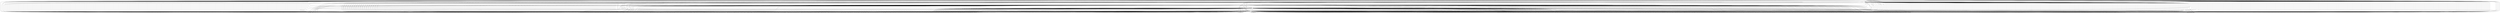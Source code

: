 graph sample {
1 -- 2;
2 -- 1;
1 -- 3;
3 -- 1;
1 -- 4;
4 -- 1;
1 -- 5;
5 -- 1;
2 -- 3;
3 -- 2;
2 -- 4;
4 -- 2;
2 -- 5;
5 -- 2;
3 -- 4;
4 -- 3;
3 -- 5;
5 -- 3;
4 -- 5;
5 -- 4;
2 -- 6;
6 -- 2;
5 -- 6;
6 -- 5;
3 -- 6;
6 -- 3;
1 -- 6;
6 -- 1;
4 -- 6;
6 -- 4;
5 -- 7;
7 -- 5;
1 -- 7;
7 -- 1;
3 -- 7;
7 -- 3;
4 -- 7;
7 -- 4;
2 -- 7;
7 -- 2;
3 -- 8;
8 -- 3;
2 -- 8;
8 -- 2;
1 -- 8;
8 -- 1;
5 -- 8;
8 -- 5;
4 -- 8;
8 -- 4;
2 -- 9;
9 -- 2;
3 -- 9;
9 -- 3;
5 -- 9;
9 -- 5;
4 -- 9;
9 -- 4;
1 -- 9;
9 -- 1;
3 -- 10;
10 -- 3;
5 -- 10;
10 -- 5;
2 -- 10;
10 -- 2;
4 -- 10;
10 -- 4;
1 -- 10;
10 -- 1;
4 -- 11;
11 -- 4;
5 -- 11;
11 -- 5;
3 -- 11;
11 -- 3;
1 -- 11;
11 -- 1;
2 -- 11;
11 -- 2;
3 -- 12;
12 -- 3;
4 -- 12;
12 -- 4;
1 -- 12;
12 -- 1;
5 -- 12;
12 -- 5;
2 -- 12;
12 -- 2;
4 -- 13;
13 -- 4;
3 -- 13;
13 -- 3;
2 -- 13;
13 -- 2;
5 -- 13;
13 -- 5;
1 -- 13;
13 -- 1;
3 -- 14;
14 -- 3;
1 -- 14;
14 -- 1;
4 -- 14;
14 -- 4;
2 -- 14;
14 -- 2;
5 -- 14;
14 -- 5;
5 -- 15;
15 -- 5;
1 -- 15;
15 -- 1;
2 -- 15;
15 -- 2;
3 -- 15;
15 -- 3;
4 -- 15;
15 -- 4;
4 -- 16;
16 -- 4;
2 -- 16;
16 -- 2;
1 -- 16;
16 -- 1;
5 -- 16;
16 -- 5;
3 -- 16;
16 -- 3;
4 -- 17;
17 -- 4;
3 -- 17;
17 -- 3;
1 -- 17;
17 -- 1;
5 -- 17;
17 -- 5;
2 -- 17;
17 -- 2;
3 -- 18;
18 -- 3;
2 -- 18;
18 -- 2;
1 -- 18;
18 -- 1;
4 -- 18;
18 -- 4;
5 -- 18;
18 -- 5;
3 -- 19;
19 -- 3;
1 -- 19;
19 -- 1;
4 -- 19;
19 -- 4;
2 -- 19;
19 -- 2;
5 -- 19;
19 -- 5;
1 -- 20;
20 -- 1;
3 -- 20;
20 -- 3;
4 -- 20;
20 -- 4;
5 -- 20;
20 -- 5;
2 -- 20;
20 -- 2;
3 -- 21;
21 -- 3;
5 -- 21;
21 -- 5;
2 -- 21;
21 -- 2;
4 -- 21;
21 -- 4;
1 -- 21;
21 -- 1;
1 -- 22;
22 -- 1;
2 -- 22;
22 -- 2;
5 -- 22;
22 -- 5;
3 -- 22;
22 -- 3;
4 -- 22;
22 -- 4;
2 -- 23;
23 -- 2;
1 -- 23;
23 -- 1;
4 -- 23;
23 -- 4;
3 -- 23;
23 -- 3;
5 -- 23;
23 -- 5;
1 -- 24;
24 -- 1;
4 -- 24;
24 -- 4;
5 -- 24;
24 -- 5;
2 -- 24;
24 -- 2;
3 -- 24;
24 -- 3;
3 -- 25;
25 -- 3;
4 -- 25;
25 -- 4;
2 -- 25;
25 -- 2;
5 -- 25;
25 -- 5;
1 -- 25;
25 -- 1;
4 -- 26;
26 -- 4;
1 -- 26;
26 -- 1;
3 -- 26;
26 -- 3;
2 -- 26;
26 -- 2;
5 -- 26;
26 -- 5;
3 -- 27;
27 -- 3;
1 -- 27;
27 -- 1;
4 -- 27;
27 -- 4;
5 -- 27;
27 -- 5;
2 -- 27;
27 -- 2;
2 -- 28;
28 -- 2;
1 -- 28;
28 -- 1;
3 -- 28;
28 -- 3;
4 -- 28;
28 -- 4;
5 -- 28;
28 -- 5;
3 -- 29;
29 -- 3;
4 -- 29;
29 -- 4;
1 -- 29;
29 -- 1;
5 -- 29;
29 -- 5;
2 -- 29;
29 -- 2;
1 -- 30;
30 -- 1;
5 -- 30;
30 -- 5;
2 -- 30;
30 -- 2;
4 -- 30;
30 -- 4;
3 -- 30;
30 -- 3;
2 -- 31;
31 -- 2;
5 -- 31;
31 -- 5;
3 -- 31;
31 -- 3;
1 -- 31;
31 -- 1;
4 -- 31;
31 -- 4;
4 -- 32;
32 -- 4;
1 -- 32;
32 -- 1;
5 -- 32;
32 -- 5;
3 -- 32;
32 -- 3;
2 -- 32;
32 -- 2;
4 -- 33;
33 -- 4;
5 -- 33;
33 -- 5;
2 -- 33;
33 -- 2;
3 -- 33;
33 -- 3;
1 -- 33;
33 -- 1;
5 -- 34;
34 -- 5;
2 -- 34;
34 -- 2;
4 -- 34;
34 -- 4;
1 -- 34;
34 -- 1;
3 -- 34;
34 -- 3;
2 -- 35;
35 -- 2;
1 -- 35;
35 -- 1;
5 -- 35;
35 -- 5;
3 -- 35;
35 -- 3;
4 -- 35;
35 -- 4;
2 -- 36;
36 -- 2;
3 -- 36;
36 -- 3;
1 -- 36;
36 -- 1;
4 -- 36;
36 -- 4;
5 -- 36;
36 -- 5;
1 -- 37;
37 -- 1;
4 -- 37;
37 -- 4;
5 -- 37;
37 -- 5;
2 -- 37;
37 -- 2;
3 -- 37;
37 -- 3;
4 -- 38;
38 -- 4;
5 -- 38;
38 -- 5;
3 -- 38;
38 -- 3;
2 -- 38;
38 -- 2;
1 -- 38;
38 -- 1;
4 -- 39;
39 -- 4;
3 -- 39;
39 -- 3;
2 -- 39;
39 -- 2;
1 -- 39;
39 -- 1;
5 -- 39;
39 -- 5;
2 -- 40;
40 -- 2;
1 -- 40;
40 -- 1;
4 -- 40;
40 -- 4;
5 -- 40;
40 -- 5;
3 -- 40;
40 -- 3;
2 -- 41;
41 -- 2;
3 -- 41;
41 -- 3;
4 -- 41;
41 -- 4;
1 -- 41;
41 -- 1;
5 -- 41;
41 -- 5;
2 -- 42;
42 -- 2;
1 -- 42;
42 -- 1;
3 -- 42;
42 -- 3;
5 -- 42;
42 -- 5;
4 -- 42;
42 -- 4;
4 -- 43;
43 -- 4;
3 -- 43;
43 -- 3;
1 -- 43;
43 -- 1;
5 -- 43;
43 -- 5;
2 -- 43;
43 -- 2;
1 -- 44;
44 -- 1;
3 -- 44;
44 -- 3;
2 -- 44;
44 -- 2;
5 -- 44;
44 -- 5;
4 -- 44;
44 -- 4;
3 -- 45;
45 -- 3;
2 -- 45;
45 -- 2;
4 -- 45;
45 -- 4;
5 -- 45;
45 -- 5;
1 -- 45;
45 -- 1;
5 -- 46;
46 -- 5;
2 -- 46;
46 -- 2;
4 -- 46;
46 -- 4;
1 -- 46;
46 -- 1;
3 -- 46;
46 -- 3;
5 -- 47;
47 -- 5;
4 -- 47;
47 -- 4;
3 -- 47;
47 -- 3;
2 -- 47;
47 -- 2;
1 -- 47;
47 -- 1;
3 -- 48;
48 -- 3;
5 -- 48;
48 -- 5;
2 -- 48;
48 -- 2;
4 -- 48;
48 -- 4;
1 -- 48;
48 -- 1;
2 -- 49;
49 -- 2;
5 -- 49;
49 -- 5;
3 -- 49;
49 -- 3;
4 -- 49;
49 -- 4;
1 -- 49;
49 -- 1;
4 -- 50;
50 -- 4;
2 -- 50;
50 -- 2;
5 -- 50;
50 -- 5;
3 -- 50;
50 -- 3;
1 -- 50;
50 -- 1;
2 -- 51;
51 -- 2;
3 -- 51;
51 -- 3;
1 -- 51;
51 -- 1;
4 -- 51;
51 -- 4;
5 -- 51;
51 -- 5;
2 -- 52;
52 -- 2;
1 -- 52;
52 -- 1;
5 -- 52;
52 -- 5;
3 -- 52;
52 -- 3;
4 -- 52;
52 -- 4;
4 -- 53;
53 -- 4;
1 -- 53;
53 -- 1;
2 -- 53;
53 -- 2;
3 -- 53;
53 -- 3;
5 -- 53;
53 -- 5;
5 -- 54;
54 -- 5;
4 -- 54;
54 -- 4;
3 -- 54;
54 -- 3;
1 -- 54;
54 -- 1;
2 -- 54;
54 -- 2;
2 -- 55;
55 -- 2;
5 -- 55;
55 -- 5;
4 -- 55;
55 -- 4;
1 -- 55;
55 -- 1;
3 -- 55;
55 -- 3;
4 -- 56;
56 -- 4;
2 -- 56;
56 -- 2;
1 -- 56;
56 -- 1;
5 -- 56;
56 -- 5;
3 -- 56;
56 -- 3;
3 -- 57;
57 -- 3;
2 -- 57;
57 -- 2;
1 -- 57;
57 -- 1;
5 -- 57;
57 -- 5;
4 -- 57;
57 -- 4;
4 -- 58;
58 -- 4;
1 -- 58;
58 -- 1;
3 -- 58;
58 -- 3;
2 -- 58;
58 -- 2;
5 -- 58;
58 -- 5;
1 -- 59;
59 -- 1;
2 -- 59;
59 -- 2;
3 -- 59;
59 -- 3;
5 -- 59;
59 -- 5;
4 -- 59;
59 -- 4;
5 -- 60;
60 -- 5;
3 -- 60;
60 -- 3;
4 -- 60;
60 -- 4;
1 -- 60;
60 -- 1;
2 -- 60;
60 -- 2;
2 -- 61;
61 -- 2;
5 -- 61;
61 -- 5;
3 -- 61;
61 -- 3;
1 -- 61;
61 -- 1;
4 -- 61;
61 -- 4;
5 -- 62;
62 -- 5;
3 -- 62;
62 -- 3;
4 -- 62;
62 -- 4;
2 -- 62;
62 -- 2;
1 -- 62;
62 -- 1;
4 -- 63;
63 -- 4;
2 -- 63;
63 -- 2;
5 -- 63;
63 -- 5;
3 -- 63;
63 -- 3;
1 -- 63;
63 -- 1;
3 -- 64;
64 -- 3;
5 -- 64;
64 -- 5;
4 -- 64;
64 -- 4;
2 -- 64;
64 -- 2;
1 -- 64;
64 -- 1;
5 -- 65;
65 -- 5;
1 -- 65;
65 -- 1;
2 -- 65;
65 -- 2;
4 -- 65;
65 -- 4;
3 -- 65;
65 -- 3;
3 -- 66;
66 -- 3;
2 -- 66;
66 -- 2;
1 -- 66;
66 -- 1;
4 -- 66;
66 -- 4;
5 -- 66;
66 -- 5;
5 -- 67;
67 -- 5;
2 -- 67;
67 -- 2;
3 -- 67;
67 -- 3;
4 -- 67;
67 -- 4;
1 -- 67;
67 -- 1;
2 -- 68;
68 -- 2;
1 -- 68;
68 -- 1;
5 -- 68;
68 -- 5;
4 -- 68;
68 -- 4;
3 -- 68;
68 -- 3;
4 -- 69;
69 -- 4;
5 -- 69;
69 -- 5;
3 -- 69;
69 -- 3;
2 -- 69;
69 -- 2;
1 -- 69;
69 -- 1;
4 -- 70;
70 -- 4;
3 -- 70;
70 -- 3;
1 -- 70;
70 -- 1;
5 -- 70;
70 -- 5;
2 -- 70;
70 -- 2;
5 -- 71;
71 -- 5;
2 -- 71;
71 -- 2;
3 -- 71;
71 -- 3;
1 -- 71;
71 -- 1;
4 -- 71;
71 -- 4;
2 -- 72;
72 -- 2;
3 -- 72;
72 -- 3;
1 -- 72;
72 -- 1;
4 -- 72;
72 -- 4;
5 -- 72;
72 -- 5;
5 -- 73;
73 -- 5;
2 -- 73;
73 -- 2;
1 -- 73;
73 -- 1;
4 -- 73;
73 -- 4;
3 -- 73;
73 -- 3;
3 -- 74;
74 -- 3;
4 -- 74;
74 -- 4;
2 -- 74;
74 -- 2;
5 -- 74;
74 -- 5;
1 -- 74;
74 -- 1;
5 -- 75;
75 -- 5;
2 -- 75;
75 -- 2;
3 -- 75;
75 -- 3;
1 -- 75;
75 -- 1;
4 -- 75;
75 -- 4;
1 -- 76;
76 -- 1;
5 -- 76;
76 -- 5;
2 -- 76;
76 -- 2;
3 -- 76;
76 -- 3;
4 -- 76;
76 -- 4;
5 -- 77;
77 -- 5;
4 -- 77;
77 -- 4;
2 -- 77;
77 -- 2;
3 -- 77;
77 -- 3;
1 -- 77;
77 -- 1;
4 -- 78;
78 -- 4;
1 -- 78;
78 -- 1;
5 -- 78;
78 -- 5;
2 -- 78;
78 -- 2;
3 -- 78;
78 -- 3;
5 -- 79;
79 -- 5;
3 -- 79;
79 -- 3;
4 -- 79;
79 -- 4;
2 -- 79;
79 -- 2;
1 -- 79;
79 -- 1;
4 -- 80;
80 -- 4;
2 -- 80;
80 -- 2;
1 -- 80;
80 -- 1;
5 -- 80;
80 -- 5;
3 -- 80;
80 -- 3;
3 -- 81;
81 -- 3;
1 -- 81;
81 -- 1;
2 -- 81;
81 -- 2;
5 -- 81;
81 -- 5;
4 -- 81;
81 -- 4;
3 -- 82;
82 -- 3;
4 -- 82;
82 -- 4;
2 -- 82;
82 -- 2;
5 -- 82;
82 -- 5;
1 -- 82;
82 -- 1;
2 -- 83;
83 -- 2;
5 -- 83;
83 -- 5;
3 -- 83;
83 -- 3;
1 -- 83;
83 -- 1;
4 -- 83;
83 -- 4;
2 -- 84;
84 -- 2;
5 -- 84;
84 -- 5;
3 -- 84;
84 -- 3;
4 -- 84;
84 -- 4;
1 -- 84;
84 -- 1;
1 -- 85;
85 -- 1;
3 -- 85;
85 -- 3;
2 -- 85;
85 -- 2;
4 -- 85;
85 -- 4;
5 -- 85;
85 -- 5;
2 -- 86;
86 -- 2;
1 -- 86;
86 -- 1;
4 -- 86;
86 -- 4;
3 -- 86;
86 -- 3;
5 -- 86;
86 -- 5;
4 -- 87;
87 -- 4;
5 -- 87;
87 -- 5;
3 -- 87;
87 -- 3;
1 -- 87;
87 -- 1;
2 -- 87;
87 -- 2;
5 -- 88;
88 -- 5;
4 -- 88;
88 -- 4;
3 -- 88;
88 -- 3;
2 -- 88;
88 -- 2;
1 -- 88;
88 -- 1;
1 -- 89;
89 -- 1;
4 -- 89;
89 -- 4;
3 -- 89;
89 -- 3;
5 -- 89;
89 -- 5;
2 -- 89;
89 -- 2;
2 -- 90;
90 -- 2;
3 -- 90;
90 -- 3;
4 -- 90;
90 -- 4;
5 -- 90;
90 -- 5;
1 -- 90;
90 -- 1;
1 -- 91;
91 -- 1;
2 -- 91;
91 -- 2;
3 -- 91;
91 -- 3;
4 -- 91;
91 -- 4;
5 -- 91;
91 -- 5;
3 -- 92;
92 -- 3;
1 -- 92;
92 -- 1;
2 -- 92;
92 -- 2;
5 -- 92;
92 -- 5;
4 -- 92;
92 -- 4;
3 -- 93;
93 -- 3;
5 -- 93;
93 -- 5;
4 -- 93;
93 -- 4;
2 -- 93;
93 -- 2;
1 -- 93;
93 -- 1;
3 -- 94;
94 -- 3;
2 -- 94;
94 -- 2;
1 -- 94;
94 -- 1;
5 -- 94;
94 -- 5;
4 -- 94;
94 -- 4;
2 -- 95;
95 -- 2;
3 -- 95;
95 -- 3;
1 -- 95;
95 -- 1;
4 -- 95;
95 -- 4;
5 -- 95;
95 -- 5;
1 -- 96;
96 -- 1;
3 -- 96;
96 -- 3;
5 -- 96;
96 -- 5;
2 -- 96;
96 -- 2;
4 -- 96;
96 -- 4;
5 -- 97;
97 -- 5;
3 -- 97;
97 -- 3;
4 -- 97;
97 -- 4;
1 -- 97;
97 -- 1;
2 -- 97;
97 -- 2;
2 -- 98;
98 -- 2;
1 -- 98;
98 -- 1;
4 -- 98;
98 -- 4;
5 -- 98;
98 -- 5;
3 -- 98;
98 -- 3;
1 -- 99;
99 -- 1;
2 -- 99;
99 -- 2;
5 -- 99;
99 -- 5;
3 -- 99;
99 -- 3;
4 -- 99;
99 -- 4;
5 -- 100;
100 -- 5;
1 -- 100;
100 -- 1;
3 -- 100;
100 -- 3;
2 -- 100;
100 -- 2;
4 -- 100;
100 -- 4;
3 -- 101;
101 -- 3;
4 -- 101;
101 -- 4;
5 -- 101;
101 -- 5;
1 -- 101;
101 -- 1;
2 -- 101;
101 -- 2;
2 -- 102;
102 -- 2;
4 -- 102;
102 -- 4;
5 -- 102;
102 -- 5;
3 -- 102;
102 -- 3;
1 -- 102;
102 -- 1;
4 -- 103;
103 -- 4;
1 -- 103;
103 -- 1;
3 -- 103;
103 -- 3;
2 -- 103;
103 -- 2;
5 -- 103;
103 -- 5;
1 -- 104;
104 -- 1;
4 -- 104;
104 -- 4;
5 -- 104;
104 -- 5;
2 -- 104;
104 -- 2;
3 -- 104;
104 -- 3;
2 -- 105;
105 -- 2;
5 -- 105;
105 -- 5;
3 -- 105;
105 -- 3;
1 -- 105;
105 -- 1;
4 -- 105;
105 -- 4;
5 -- 106;
106 -- 5;
2 -- 106;
106 -- 2;
4 -- 106;
106 -- 4;
3 -- 106;
106 -- 3;
1 -- 106;
106 -- 1;
3 -- 107;
107 -- 3;
5 -- 107;
107 -- 5;
2 -- 107;
107 -- 2;
4 -- 107;
107 -- 4;
1 -- 107;
107 -- 1;
5 -- 108;
108 -- 5;
2 -- 108;
108 -- 2;
3 -- 108;
108 -- 3;
4 -- 108;
108 -- 4;
1 -- 108;
108 -- 1;
4 -- 109;
109 -- 4;
1 -- 109;
109 -- 1;
5 -- 109;
109 -- 5;
2 -- 109;
109 -- 2;
3 -- 109;
109 -- 3;
5 -- 110;
110 -- 5;
4 -- 110;
110 -- 4;
3 -- 110;
110 -- 3;
1 -- 110;
110 -- 1;
2 -- 110;
110 -- 2;
4 -- 111;
111 -- 4;
5 -- 111;
111 -- 5;
1 -- 111;
111 -- 1;
2 -- 111;
111 -- 2;
3 -- 111;
111 -- 3;
3 -- 112;
112 -- 3;
5 -- 112;
112 -- 5;
1 -- 112;
112 -- 1;
4 -- 112;
112 -- 4;
2 -- 112;
112 -- 2;
5 -- 113;
113 -- 5;
3 -- 113;
113 -- 3;
4 -- 113;
113 -- 4;
1 -- 113;
113 -- 1;
2 -- 113;
113 -- 2;
2 -- 114;
114 -- 2;
4 -- 114;
114 -- 4;
3 -- 114;
114 -- 3;
5 -- 114;
114 -- 5;
1 -- 114;
114 -- 1;
3 -- 115;
115 -- 3;
5 -- 115;
115 -- 5;
1 -- 115;
115 -- 1;
4 -- 115;
115 -- 4;
2 -- 115;
115 -- 2;
3 -- 116;
116 -- 3;
2 -- 116;
116 -- 2;
1 -- 116;
116 -- 1;
4 -- 116;
116 -- 4;
5 -- 116;
116 -- 5;
2 -- 117;
117 -- 2;
3 -- 117;
117 -- 3;
4 -- 117;
117 -- 4;
1 -- 117;
117 -- 1;
5 -- 117;
117 -- 5;
1 -- 118;
118 -- 1;
4 -- 118;
118 -- 4;
5 -- 118;
118 -- 5;
2 -- 118;
118 -- 2;
3 -- 118;
118 -- 3;
2 -- 119;
119 -- 2;
3 -- 119;
119 -- 3;
5 -- 119;
119 -- 5;
1 -- 119;
119 -- 1;
4 -- 119;
119 -- 4;
5 -- 120;
120 -- 5;
4 -- 120;
120 -- 4;
1 -- 120;
120 -- 1;
2 -- 120;
120 -- 2;
3 -- 120;
120 -- 3;
3 -- 121;
121 -- 3;
2 -- 121;
121 -- 2;
5 -- 121;
121 -- 5;
4 -- 121;
121 -- 4;
1 -- 121;
121 -- 1;
3 -- 122;
122 -- 3;
4 -- 122;
122 -- 4;
5 -- 122;
122 -- 5;
1 -- 122;
122 -- 1;
2 -- 122;
122 -- 2;
5 -- 123;
123 -- 5;
3 -- 123;
123 -- 3;
2 -- 123;
123 -- 2;
1 -- 123;
123 -- 1;
4 -- 123;
123 -- 4;
3 -- 124;
124 -- 3;
2 -- 124;
124 -- 2;
5 -- 124;
124 -- 5;
1 -- 124;
124 -- 1;
4 -- 124;
124 -- 4;
4 -- 125;
125 -- 4;
5 -- 125;
125 -- 5;
1 -- 125;
125 -- 1;
2 -- 125;
125 -- 2;
3 -- 125;
125 -- 3;
2 -- 126;
126 -- 2;
4 -- 126;
126 -- 4;
1 -- 126;
126 -- 1;
5 -- 126;
126 -- 5;
3 -- 126;
126 -- 3;
1 -- 127;
127 -- 1;
3 -- 127;
127 -- 3;
5 -- 127;
127 -- 5;
4 -- 127;
127 -- 4;
2 -- 127;
127 -- 2;
1 -- 128;
128 -- 1;
5 -- 128;
128 -- 5;
4 -- 128;
128 -- 4;
3 -- 128;
128 -- 3;
2 -- 128;
128 -- 2;
3 -- 129;
129 -- 3;
2 -- 129;
129 -- 2;
4 -- 129;
129 -- 4;
5 -- 129;
129 -- 5;
1 -- 129;
129 -- 1;
1 -- 130;
130 -- 1;
2 -- 130;
130 -- 2;
4 -- 130;
130 -- 4;
3 -- 130;
130 -- 3;
5 -- 130;
130 -- 5;
1 -- 131;
131 -- 1;
4 -- 131;
131 -- 4;
2 -- 131;
131 -- 2;
5 -- 131;
131 -- 5;
3 -- 131;
131 -- 3;
5 -- 132;
132 -- 5;
4 -- 132;
132 -- 4;
2 -- 132;
132 -- 2;
3 -- 132;
132 -- 3;
1 -- 132;
132 -- 1;
2 -- 133;
133 -- 2;
4 -- 133;
133 -- 4;
5 -- 133;
133 -- 5;
3 -- 133;
133 -- 3;
1 -- 133;
133 -- 1;
1 -- 134;
134 -- 1;
4 -- 134;
134 -- 4;
2 -- 134;
134 -- 2;
3 -- 134;
134 -- 3;
5 -- 134;
134 -- 5;
4 -- 135;
135 -- 4;
5 -- 135;
135 -- 5;
2 -- 135;
135 -- 2;
1 -- 135;
135 -- 1;
3 -- 135;
135 -- 3;
1 -- 136;
136 -- 1;
3 -- 136;
136 -- 3;
5 -- 136;
136 -- 5;
2 -- 136;
136 -- 2;
4 -- 136;
136 -- 4;
4 -- 137;
137 -- 4;
2 -- 137;
137 -- 2;
5 -- 137;
137 -- 5;
3 -- 137;
137 -- 3;
1 -- 137;
137 -- 1;
3 -- 138;
138 -- 3;
4 -- 138;
138 -- 4;
2 -- 138;
138 -- 2;
5 -- 138;
138 -- 5;
1 -- 138;
138 -- 1;
1 -- 139;
139 -- 1;
4 -- 139;
139 -- 4;
3 -- 139;
139 -- 3;
5 -- 139;
139 -- 5;
2 -- 139;
139 -- 2;
5 -- 140;
140 -- 5;
2 -- 140;
140 -- 2;
1 -- 140;
140 -- 1;
3 -- 140;
140 -- 3;
4 -- 140;
140 -- 4;
2 -- 141;
141 -- 2;
3 -- 141;
141 -- 3;
4 -- 141;
141 -- 4;
5 -- 141;
141 -- 5;
1 -- 141;
141 -- 1;
3 -- 142;
142 -- 3;
1 -- 142;
142 -- 1;
2 -- 142;
142 -- 2;
5 -- 142;
142 -- 5;
4 -- 142;
142 -- 4;
4 -- 143;
143 -- 4;
3 -- 143;
143 -- 3;
2 -- 143;
143 -- 2;
1 -- 143;
143 -- 1;
5 -- 143;
143 -- 5;
1 -- 144;
144 -- 1;
3 -- 144;
144 -- 3;
4 -- 144;
144 -- 4;
2 -- 144;
144 -- 2;
5 -- 144;
144 -- 5;
2 -- 145;
145 -- 2;
1 -- 145;
145 -- 1;
3 -- 145;
145 -- 3;
5 -- 145;
145 -- 5;
4 -- 145;
145 -- 4;
2 -- 146;
146 -- 2;
4 -- 146;
146 -- 4;
3 -- 146;
146 -- 3;
5 -- 146;
146 -- 5;
1 -- 146;
146 -- 1;
5 -- 147;
147 -- 5;
2 -- 147;
147 -- 2;
3 -- 147;
147 -- 3;
1 -- 147;
147 -- 1;
4 -- 147;
147 -- 4;
5 -- 148;
148 -- 5;
4 -- 148;
148 -- 4;
3 -- 148;
148 -- 3;
1 -- 148;
148 -- 1;
2 -- 148;
148 -- 2;
3 -- 149;
149 -- 3;
2 -- 149;
149 -- 2;
5 -- 149;
149 -- 5;
1 -- 149;
149 -- 1;
4 -- 149;
149 -- 4;
4 -- 150;
150 -- 4;
3 -- 150;
150 -- 3;
2 -- 150;
150 -- 2;
1 -- 150;
150 -- 1;
5 -- 150;
150 -- 5;
2 -- 151;
151 -- 2;
5 -- 151;
151 -- 5;
1 -- 151;
151 -- 1;
4 -- 151;
151 -- 4;
3 -- 151;
151 -- 3;
4 -- 152;
152 -- 4;
2 -- 152;
152 -- 2;
5 -- 152;
152 -- 5;
3 -- 152;
152 -- 3;
1 -- 152;
152 -- 1;
1 -- 153;
153 -- 1;
5 -- 153;
153 -- 5;
2 -- 153;
153 -- 2;
4 -- 153;
153 -- 4;
3 -- 153;
153 -- 3;
1 -- 154;
154 -- 1;
2 -- 154;
154 -- 2;
5 -- 154;
154 -- 5;
3 -- 154;
154 -- 3;
4 -- 154;
154 -- 4;
1 -- 155;
155 -- 1;
4 -- 155;
155 -- 4;
5 -- 155;
155 -- 5;
3 -- 155;
155 -- 3;
2 -- 155;
155 -- 2;
2 -- 156;
156 -- 2;
3 -- 156;
156 -- 3;
4 -- 156;
156 -- 4;
5 -- 156;
156 -- 5;
1 -- 156;
156 -- 1;
5 -- 157;
157 -- 5;
4 -- 157;
157 -- 4;
1 -- 157;
157 -- 1;
3 -- 157;
157 -- 3;
2 -- 157;
157 -- 2;
5 -- 158;
158 -- 5;
2 -- 158;
158 -- 2;
1 -- 158;
158 -- 1;
4 -- 158;
158 -- 4;
3 -- 158;
158 -- 3;
2 -- 159;
159 -- 2;
3 -- 159;
159 -- 3;
5 -- 159;
159 -- 5;
1 -- 159;
159 -- 1;
4 -- 159;
159 -- 4;
2 -- 160;
160 -- 2;
4 -- 160;
160 -- 4;
3 -- 160;
160 -- 3;
5 -- 160;
160 -- 5;
1 -- 160;
160 -- 1;
4 -- 161;
161 -- 4;
3 -- 161;
161 -- 3;
1 -- 161;
161 -- 1;
2 -- 161;
161 -- 2;
5 -- 161;
161 -- 5;
4 -- 162;
162 -- 4;
3 -- 162;
162 -- 3;
2 -- 162;
162 -- 2;
1 -- 162;
162 -- 1;
5 -- 162;
162 -- 5;
4 -- 163;
163 -- 4;
2 -- 163;
163 -- 2;
3 -- 163;
163 -- 3;
1 -- 163;
163 -- 1;
5 -- 163;
163 -- 5;
5 -- 164;
164 -- 5;
3 -- 164;
164 -- 3;
1 -- 164;
164 -- 1;
2 -- 164;
164 -- 2;
4 -- 164;
164 -- 4;
1 -- 165;
165 -- 1;
4 -- 165;
165 -- 4;
5 -- 165;
165 -- 5;
3 -- 165;
165 -- 3;
2 -- 165;
165 -- 2;
3 -- 166;
166 -- 3;
4 -- 166;
166 -- 4;
5 -- 166;
166 -- 5;
1 -- 166;
166 -- 1;
2 -- 166;
166 -- 2;
2 -- 167;
167 -- 2;
4 -- 167;
167 -- 4;
5 -- 167;
167 -- 5;
1 -- 167;
167 -- 1;
3 -- 167;
167 -- 3;
2 -- 168;
168 -- 2;
4 -- 168;
168 -- 4;
5 -- 168;
168 -- 5;
1 -- 168;
168 -- 1;
3 -- 168;
168 -- 3;
4 -- 169;
169 -- 4;
1 -- 169;
169 -- 1;
3 -- 169;
169 -- 3;
2 -- 169;
169 -- 2;
5 -- 169;
169 -- 5;
1 -- 170;
170 -- 1;
2 -- 170;
170 -- 2;
3 -- 170;
170 -- 3;
4 -- 170;
170 -- 4;
5 -- 170;
170 -- 5;
3 -- 171;
171 -- 3;
5 -- 171;
171 -- 5;
1 -- 171;
171 -- 1;
2 -- 171;
171 -- 2;
4 -- 171;
171 -- 4;
2 -- 172;
172 -- 2;
1 -- 172;
172 -- 1;
3 -- 172;
172 -- 3;
5 -- 172;
172 -- 5;
4 -- 172;
172 -- 4;
3 -- 173;
173 -- 3;
5 -- 173;
173 -- 5;
1 -- 173;
173 -- 1;
2 -- 173;
173 -- 2;
4 -- 173;
173 -- 4;
2 -- 174;
174 -- 2;
4 -- 174;
174 -- 4;
5 -- 174;
174 -- 5;
3 -- 174;
174 -- 3;
1 -- 174;
174 -- 1;
1 -- 175;
175 -- 1;
3 -- 175;
175 -- 3;
4 -- 175;
175 -- 4;
2 -- 175;
175 -- 2;
5 -- 175;
175 -- 5;
3 -- 176;
176 -- 3;
2 -- 176;
176 -- 2;
4 -- 176;
176 -- 4;
5 -- 176;
176 -- 5;
1 -- 176;
176 -- 1;
2 -- 177;
177 -- 2;
3 -- 177;
177 -- 3;
1 -- 177;
177 -- 1;
5 -- 177;
177 -- 5;
4 -- 177;
177 -- 4;
1 -- 178;
178 -- 1;
3 -- 178;
178 -- 3;
4 -- 178;
178 -- 4;
5 -- 178;
178 -- 5;
2 -- 178;
178 -- 2;
1 -- 179;
179 -- 1;
5 -- 179;
179 -- 5;
4 -- 179;
179 -- 4;
3 -- 179;
179 -- 3;
2 -- 179;
179 -- 2;
3 -- 180;
180 -- 3;
2 -- 180;
180 -- 2;
5 -- 180;
180 -- 5;
1 -- 180;
180 -- 1;
4 -- 180;
180 -- 4;
2 -- 181;
181 -- 2;
5 -- 181;
181 -- 5;
1 -- 181;
181 -- 1;
3 -- 181;
181 -- 3;
4 -- 181;
181 -- 4;
5 -- 182;
182 -- 5;
2 -- 182;
182 -- 2;
3 -- 182;
182 -- 3;
4 -- 182;
182 -- 4;
1 -- 182;
182 -- 1;
1 -- 183;
183 -- 1;
4 -- 183;
183 -- 4;
2 -- 183;
183 -- 2;
5 -- 183;
183 -- 5;
3 -- 183;
183 -- 3;
1 -- 184;
184 -- 1;
2 -- 184;
184 -- 2;
3 -- 184;
184 -- 3;
5 -- 184;
184 -- 5;
4 -- 184;
184 -- 4;
2 -- 185;
185 -- 2;
1 -- 185;
185 -- 1;
4 -- 185;
185 -- 4;
5 -- 185;
185 -- 5;
3 -- 185;
185 -- 3;
1 -- 186;
186 -- 1;
3 -- 186;
186 -- 3;
2 -- 186;
186 -- 2;
5 -- 186;
186 -- 5;
4 -- 186;
186 -- 4;
4 -- 187;
187 -- 4;
2 -- 187;
187 -- 2;
1 -- 187;
187 -- 1;
5 -- 187;
187 -- 5;
3 -- 187;
187 -- 3;
4 -- 188;
188 -- 4;
3 -- 188;
188 -- 3;
2 -- 188;
188 -- 2;
5 -- 188;
188 -- 5;
1 -- 188;
188 -- 1;
2 -- 189;
189 -- 2;
3 -- 189;
189 -- 3;
1 -- 189;
189 -- 1;
5 -- 189;
189 -- 5;
4 -- 189;
189 -- 4;
1 -- 190;
190 -- 1;
2 -- 190;
190 -- 2;
4 -- 190;
190 -- 4;
5 -- 190;
190 -- 5;
3 -- 190;
190 -- 3;
1 -- 191;
191 -- 1;
3 -- 191;
191 -- 3;
5 -- 191;
191 -- 5;
4 -- 191;
191 -- 4;
2 -- 191;
191 -- 2;
5 -- 192;
192 -- 5;
1 -- 192;
192 -- 1;
4 -- 192;
192 -- 4;
3 -- 192;
192 -- 3;
2 -- 192;
192 -- 2;
4 -- 193;
193 -- 4;
2 -- 193;
193 -- 2;
5 -- 193;
193 -- 5;
3 -- 193;
193 -- 3;
1 -- 193;
193 -- 1;
4 -- 194;
194 -- 4;
1 -- 194;
194 -- 1;
3 -- 194;
194 -- 3;
2 -- 194;
194 -- 2;
5 -- 194;
194 -- 5;
4 -- 195;
195 -- 4;
5 -- 195;
195 -- 5;
2 -- 195;
195 -- 2;
1 -- 195;
195 -- 1;
3 -- 195;
195 -- 3;
5 -- 196;
196 -- 5;
4 -- 196;
196 -- 4;
2 -- 196;
196 -- 2;
3 -- 196;
196 -- 3;
1 -- 196;
196 -- 1;
5 -- 197;
197 -- 5;
1 -- 197;
197 -- 1;
2 -- 197;
197 -- 2;
4 -- 197;
197 -- 4;
3 -- 197;
197 -- 3;
3 -- 198;
198 -- 3;
5 -- 198;
198 -- 5;
2 -- 198;
198 -- 2;
4 -- 198;
198 -- 4;
1 -- 198;
198 -- 1;
2 -- 199;
199 -- 2;
1 -- 199;
199 -- 1;
4 -- 199;
199 -- 4;
3 -- 199;
199 -- 3;
5 -- 199;
199 -- 5;
2 -- 200;
200 -- 2;
1 -- 200;
200 -- 1;
4 -- 200;
200 -- 4;
3 -- 200;
200 -- 3;
5 -- 200;
200 -- 5;
4 -- 201;
201 -- 4;
5 -- 201;
201 -- 5;
2 -- 201;
201 -- 2;
1 -- 201;
201 -- 1;
3 -- 201;
201 -- 3;
1 -- 202;
202 -- 1;
4 -- 202;
202 -- 4;
3 -- 202;
202 -- 3;
5 -- 202;
202 -- 5;
2 -- 202;
202 -- 2;
3 -- 203;
203 -- 3;
4 -- 203;
203 -- 4;
5 -- 203;
203 -- 5;
2 -- 203;
203 -- 2;
1 -- 203;
203 -- 1;
5 -- 204;
204 -- 5;
2 -- 204;
204 -- 2;
4 -- 204;
204 -- 4;
3 -- 204;
204 -- 3;
1 -- 204;
204 -- 1;
2 -- 205;
205 -- 2;
4 -- 205;
205 -- 4;
5 -- 205;
205 -- 5;
1 -- 205;
205 -- 1;
3 -- 205;
205 -- 3;
3 -- 206;
206 -- 3;
1 -- 206;
206 -- 1;
2 -- 206;
206 -- 2;
5 -- 206;
206 -- 5;
4 -- 206;
206 -- 4;
3 -- 207;
207 -- 3;
5 -- 207;
207 -- 5;
4 -- 207;
207 -- 4;
2 -- 207;
207 -- 2;
1 -- 207;
207 -- 1;
2 -- 208;
208 -- 2;
4 -- 208;
208 -- 4;
5 -- 208;
208 -- 5;
1 -- 208;
208 -- 1;
3 -- 208;
208 -- 3;
4 -- 209;
209 -- 4;
1 -- 209;
209 -- 1;
3 -- 209;
209 -- 3;
5 -- 209;
209 -- 5;
2 -- 209;
209 -- 2;
2 -- 210;
210 -- 2;
1 -- 210;
210 -- 1;
3 -- 210;
210 -- 3;
5 -- 210;
210 -- 5;
4 -- 210;
210 -- 4;
1 -- 211;
211 -- 1;
5 -- 211;
211 -- 5;
4 -- 211;
211 -- 4;
2 -- 211;
211 -- 2;
3 -- 211;
211 -- 3;
2 -- 212;
212 -- 2;
1 -- 212;
212 -- 1;
3 -- 212;
212 -- 3;
5 -- 212;
212 -- 5;
4 -- 212;
212 -- 4;
2 -- 213;
213 -- 2;
4 -- 213;
213 -- 4;
3 -- 213;
213 -- 3;
5 -- 213;
213 -- 5;
1 -- 213;
213 -- 1;
5 -- 214;
214 -- 5;
4 -- 214;
214 -- 4;
2 -- 214;
214 -- 2;
1 -- 214;
214 -- 1;
3 -- 214;
214 -- 3;
3 -- 215;
215 -- 3;
2 -- 215;
215 -- 2;
1 -- 215;
215 -- 1;
4 -- 215;
215 -- 4;
5 -- 215;
215 -- 5;
5 -- 216;
216 -- 5;
1 -- 216;
216 -- 1;
4 -- 216;
216 -- 4;
3 -- 216;
216 -- 3;
2 -- 216;
216 -- 2;
5 -- 217;
217 -- 5;
2 -- 217;
217 -- 2;
4 -- 217;
217 -- 4;
1 -- 217;
217 -- 1;
3 -- 217;
217 -- 3;
2 -- 218;
218 -- 2;
3 -- 218;
218 -- 3;
1 -- 218;
218 -- 1;
5 -- 218;
218 -- 5;
4 -- 218;
218 -- 4;
3 -- 219;
219 -- 3;
5 -- 219;
219 -- 5;
2 -- 219;
219 -- 2;
4 -- 219;
219 -- 4;
1 -- 219;
219 -- 1;
1 -- 220;
220 -- 1;
5 -- 220;
220 -- 5;
4 -- 220;
220 -- 4;
2 -- 220;
220 -- 2;
3 -- 220;
220 -- 3;
5 -- 221;
221 -- 5;
1 -- 221;
221 -- 1;
3 -- 221;
221 -- 3;
4 -- 221;
221 -- 4;
2 -- 221;
221 -- 2;
5 -- 222;
222 -- 5;
1 -- 222;
222 -- 1;
4 -- 222;
222 -- 4;
2 -- 222;
222 -- 2;
3 -- 222;
222 -- 3;
1 -- 223;
223 -- 1;
3 -- 223;
223 -- 3;
5 -- 223;
223 -- 5;
2 -- 223;
223 -- 2;
4 -- 223;
223 -- 4;
2 -- 224;
224 -- 2;
4 -- 224;
224 -- 4;
5 -- 224;
224 -- 5;
3 -- 224;
224 -- 3;
1 -- 224;
224 -- 1;
1 -- 225;
225 -- 1;
2 -- 225;
225 -- 2;
5 -- 225;
225 -- 5;
3 -- 225;
225 -- 3;
4 -- 225;
225 -- 4;
2 -- 226;
226 -- 2;
4 -- 226;
226 -- 4;
5 -- 226;
226 -- 5;
1 -- 226;
226 -- 1;
3 -- 226;
226 -- 3;
4 -- 227;
227 -- 4;
1 -- 227;
227 -- 1;
3 -- 227;
227 -- 3;
2 -- 227;
227 -- 2;
5 -- 227;
227 -- 5;
2 -- 228;
228 -- 2;
4 -- 228;
228 -- 4;
5 -- 228;
228 -- 5;
1 -- 228;
228 -- 1;
3 -- 228;
228 -- 3;
3 -- 229;
229 -- 3;
2 -- 229;
229 -- 2;
1 -- 229;
229 -- 1;
4 -- 229;
229 -- 4;
5 -- 229;
229 -- 5;
1 -- 230;
230 -- 1;
5 -- 230;
230 -- 5;
2 -- 230;
230 -- 2;
3 -- 230;
230 -- 3;
4 -- 230;
230 -- 4;
1 -- 231;
231 -- 1;
5 -- 231;
231 -- 5;
3 -- 231;
231 -- 3;
2 -- 231;
231 -- 2;
4 -- 231;
231 -- 4;
1 -- 232;
232 -- 1;
3 -- 232;
232 -- 3;
2 -- 232;
232 -- 2;
4 -- 232;
232 -- 4;
5 -- 232;
232 -- 5;
2 -- 233;
233 -- 2;
1 -- 233;
233 -- 1;
4 -- 233;
233 -- 4;
3 -- 233;
233 -- 3;
5 -- 233;
233 -- 5;
3 -- 234;
234 -- 3;
2 -- 234;
234 -- 2;
5 -- 234;
234 -- 5;
4 -- 234;
234 -- 4;
1 -- 234;
234 -- 1;
4 -- 235;
235 -- 4;
2 -- 235;
235 -- 2;
1 -- 235;
235 -- 1;
5 -- 235;
235 -- 5;
3 -- 235;
235 -- 3;
3 -- 236;
236 -- 3;
4 -- 236;
236 -- 4;
2 -- 236;
236 -- 2;
1 -- 236;
236 -- 1;
5 -- 236;
236 -- 5;
4 -- 237;
237 -- 4;
5 -- 237;
237 -- 5;
3 -- 237;
237 -- 3;
2 -- 237;
237 -- 2;
1 -- 237;
237 -- 1;
5 -- 238;
238 -- 5;
3 -- 238;
238 -- 3;
1 -- 238;
238 -- 1;
4 -- 238;
238 -- 4;
2 -- 238;
238 -- 2;
5 -- 239;
239 -- 5;
4 -- 239;
239 -- 4;
3 -- 239;
239 -- 3;
2 -- 239;
239 -- 2;
1 -- 239;
239 -- 1;
5 -- 240;
240 -- 5;
1 -- 240;
240 -- 1;
4 -- 240;
240 -- 4;
3 -- 240;
240 -- 3;
2 -- 240;
240 -- 2;
1 -- 241;
241 -- 1;
5 -- 241;
241 -- 5;
2 -- 241;
241 -- 2;
4 -- 241;
241 -- 4;
3 -- 241;
241 -- 3;
4 -- 242;
242 -- 4;
1 -- 242;
242 -- 1;
2 -- 242;
242 -- 2;
5 -- 242;
242 -- 5;
3 -- 242;
242 -- 3;
1 -- 243;
243 -- 1;
2 -- 243;
243 -- 2;
3 -- 243;
243 -- 3;
5 -- 243;
243 -- 5;
4 -- 243;
243 -- 4;
1 -- 244;
244 -- 1;
4 -- 244;
244 -- 4;
5 -- 244;
244 -- 5;
3 -- 244;
244 -- 3;
2 -- 244;
244 -- 2;
5 -- 245;
245 -- 5;
3 -- 245;
245 -- 3;
4 -- 245;
245 -- 4;
2 -- 245;
245 -- 2;
1 -- 245;
245 -- 1;
5 -- 246;
246 -- 5;
3 -- 246;
246 -- 3;
4 -- 246;
246 -- 4;
1 -- 246;
246 -- 1;
2 -- 246;
246 -- 2;
4 -- 247;
247 -- 4;
5 -- 247;
247 -- 5;
3 -- 247;
247 -- 3;
1 -- 247;
247 -- 1;
2 -- 247;
247 -- 2;
1 -- 248;
248 -- 1;
5 -- 248;
248 -- 5;
4 -- 248;
248 -- 4;
2 -- 248;
248 -- 2;
3 -- 248;
248 -- 3;
5 -- 249;
249 -- 5;
1 -- 249;
249 -- 1;
4 -- 249;
249 -- 4;
3 -- 249;
249 -- 3;
2 -- 249;
249 -- 2;
2 -- 250;
250 -- 2;
3 -- 250;
250 -- 3;
5 -- 250;
250 -- 5;
1 -- 250;
250 -- 1;
4 -- 250;
250 -- 4;
2 -- 251;
251 -- 2;
1 -- 251;
251 -- 1;
3 -- 251;
251 -- 3;
5 -- 251;
251 -- 5;
4 -- 251;
251 -- 4;
3 -- 252;
252 -- 3;
4 -- 252;
252 -- 4;
5 -- 252;
252 -- 5;
2 -- 252;
252 -- 2;
1 -- 252;
252 -- 1;
5 -- 253;
253 -- 5;
2 -- 253;
253 -- 2;
3 -- 253;
253 -- 3;
1 -- 253;
253 -- 1;
4 -- 253;
253 -- 4;
1 -- 254;
254 -- 1;
4 -- 254;
254 -- 4;
5 -- 254;
254 -- 5;
3 -- 254;
254 -- 3;
2 -- 254;
254 -- 2;
3 -- 255;
255 -- 3;
4 -- 255;
255 -- 4;
1 -- 255;
255 -- 1;
2 -- 255;
255 -- 2;
5 -- 255;
255 -- 5;
2 -- 256;
256 -- 2;
3 -- 256;
256 -- 3;
1 -- 256;
256 -- 1;
4 -- 256;
256 -- 4;
5 -- 256;
256 -- 5;
3 -- 257;
257 -- 3;
1 -- 257;
257 -- 1;
4 -- 257;
257 -- 4;
2 -- 257;
257 -- 2;
5 -- 257;
257 -- 5;
4 -- 258;
258 -- 4;
5 -- 258;
258 -- 5;
1 -- 258;
258 -- 1;
3 -- 258;
258 -- 3;
2 -- 258;
258 -- 2;
4 -- 259;
259 -- 4;
1 -- 259;
259 -- 1;
5 -- 259;
259 -- 5;
2 -- 259;
259 -- 2;
3 -- 259;
259 -- 3;
1 -- 260;
260 -- 1;
3 -- 260;
260 -- 3;
5 -- 260;
260 -- 5;
2 -- 260;
260 -- 2;
4 -- 260;
260 -- 4;
4 -- 261;
261 -- 4;
5 -- 261;
261 -- 5;
3 -- 261;
261 -- 3;
2 -- 261;
261 -- 2;
1 -- 261;
261 -- 1;
4 -- 262;
262 -- 4;
1 -- 262;
262 -- 1;
3 -- 262;
262 -- 3;
5 -- 262;
262 -- 5;
2 -- 262;
262 -- 2;
5 -- 263;
263 -- 5;
3 -- 263;
263 -- 3;
1 -- 263;
263 -- 1;
4 -- 263;
263 -- 4;
2 -- 263;
263 -- 2;
2 -- 264;
264 -- 2;
1 -- 264;
264 -- 1;
3 -- 264;
264 -- 3;
5 -- 264;
264 -- 5;
4 -- 264;
264 -- 4;
3 -- 265;
265 -- 3;
4 -- 265;
265 -- 4;
1 -- 265;
265 -- 1;
5 -- 265;
265 -- 5;
2 -- 265;
265 -- 2;
1 -- 266;
266 -- 1;
2 -- 266;
266 -- 2;
4 -- 266;
266 -- 4;
3 -- 266;
266 -- 3;
5 -- 266;
266 -- 5;
4 -- 267;
267 -- 4;
5 -- 267;
267 -- 5;
2 -- 267;
267 -- 2;
1 -- 267;
267 -- 1;
3 -- 267;
267 -- 3;
2 -- 268;
268 -- 2;
1 -- 268;
268 -- 1;
3 -- 268;
268 -- 3;
5 -- 268;
268 -- 5;
4 -- 268;
268 -- 4;
4 -- 269;
269 -- 4;
1 -- 269;
269 -- 1;
2 -- 269;
269 -- 2;
5 -- 269;
269 -- 5;
3 -- 269;
269 -- 3;
2 -- 270;
270 -- 2;
1 -- 270;
270 -- 1;
4 -- 270;
270 -- 4;
5 -- 270;
270 -- 5;
3 -- 270;
270 -- 3;
3 -- 271;
271 -- 3;
2 -- 271;
271 -- 2;
1 -- 271;
271 -- 1;
5 -- 271;
271 -- 5;
4 -- 271;
271 -- 4;
4 -- 272;
272 -- 4;
1 -- 272;
272 -- 1;
2 -- 272;
272 -- 2;
3 -- 272;
272 -- 3;
5 -- 272;
272 -- 5;
1 -- 273;
273 -- 1;
5 -- 273;
273 -- 5;
3 -- 273;
273 -- 3;
4 -- 273;
273 -- 4;
2 -- 273;
273 -- 2;
1 -- 274;
274 -- 1;
4 -- 274;
274 -- 4;
5 -- 274;
274 -- 5;
3 -- 274;
274 -- 3;
2 -- 274;
274 -- 2;
5 -- 275;
275 -- 5;
2 -- 275;
275 -- 2;
1 -- 275;
275 -- 1;
3 -- 275;
275 -- 3;
4 -- 275;
275 -- 4;
5 -- 276;
276 -- 5;
4 -- 276;
276 -- 4;
1 -- 276;
276 -- 1;
2 -- 276;
276 -- 2;
3 -- 276;
276 -- 3;
3 -- 277;
277 -- 3;
4 -- 277;
277 -- 4;
5 -- 277;
277 -- 5;
2 -- 277;
277 -- 2;
1 -- 277;
277 -- 1;
4 -- 278;
278 -- 4;
3 -- 278;
278 -- 3;
1 -- 278;
278 -- 1;
2 -- 278;
278 -- 2;
5 -- 278;
278 -- 5;
5 -- 279;
279 -- 5;
2 -- 279;
279 -- 2;
3 -- 279;
279 -- 3;
4 -- 279;
279 -- 4;
1 -- 279;
279 -- 1;
3 -- 280;
280 -- 3;
1 -- 280;
280 -- 1;
5 -- 280;
280 -- 5;
4 -- 280;
280 -- 4;
2 -- 280;
280 -- 2;
2 -- 281;
281 -- 2;
5 -- 281;
281 -- 5;
3 -- 281;
281 -- 3;
1 -- 281;
281 -- 1;
4 -- 281;
281 -- 4;
4 -- 282;
282 -- 4;
3 -- 282;
282 -- 3;
1 -- 282;
282 -- 1;
5 -- 282;
282 -- 5;
2 -- 282;
282 -- 2;
2 -- 283;
283 -- 2;
4 -- 283;
283 -- 4;
1 -- 283;
283 -- 1;
5 -- 283;
283 -- 5;
3 -- 283;
283 -- 3;
4 -- 284;
284 -- 4;
3 -- 284;
284 -- 3;
2 -- 284;
284 -- 2;
1 -- 284;
284 -- 1;
5 -- 284;
284 -- 5;
2 -- 285;
285 -- 2;
3 -- 285;
285 -- 3;
5 -- 285;
285 -- 5;
4 -- 285;
285 -- 4;
1 -- 285;
285 -- 1;
4 -- 286;
286 -- 4;
1 -- 286;
286 -- 1;
5 -- 286;
286 -- 5;
3 -- 286;
286 -- 3;
2 -- 286;
286 -- 2;
3 -- 287;
287 -- 3;
4 -- 287;
287 -- 4;
1 -- 287;
287 -- 1;
5 -- 287;
287 -- 5;
2 -- 287;
287 -- 2;
1 -- 288;
288 -- 1;
2 -- 288;
288 -- 2;
3 -- 288;
288 -- 3;
5 -- 288;
288 -- 5;
4 -- 288;
288 -- 4;
3 -- 289;
289 -- 3;
5 -- 289;
289 -- 5;
4 -- 289;
289 -- 4;
1 -- 289;
289 -- 1;
2 -- 289;
289 -- 2;
1 -- 290;
290 -- 1;
2 -- 290;
290 -- 2;
3 -- 290;
290 -- 3;
4 -- 290;
290 -- 4;
5 -- 290;
290 -- 5;
5 -- 291;
291 -- 5;
2 -- 291;
291 -- 2;
1 -- 291;
291 -- 1;
4 -- 291;
291 -- 4;
3 -- 291;
291 -- 3;
2 -- 292;
292 -- 2;
4 -- 292;
292 -- 4;
3 -- 292;
292 -- 3;
1 -- 292;
292 -- 1;
5 -- 292;
292 -- 5;
2 -- 293;
293 -- 2;
1 -- 293;
293 -- 1;
5 -- 293;
293 -- 5;
4 -- 293;
293 -- 4;
3 -- 293;
293 -- 3;
2 -- 294;
294 -- 2;
4 -- 294;
294 -- 4;
1 -- 294;
294 -- 1;
3 -- 294;
294 -- 3;
5 -- 294;
294 -- 5;
3 -- 295;
295 -- 3;
1 -- 295;
295 -- 1;
5 -- 295;
295 -- 5;
2 -- 295;
295 -- 2;
4 -- 295;
295 -- 4;
5 -- 296;
296 -- 5;
1 -- 296;
296 -- 1;
2 -- 296;
296 -- 2;
4 -- 296;
296 -- 4;
3 -- 296;
296 -- 3;
1 -- 297;
297 -- 1;
3 -- 297;
297 -- 3;
5 -- 297;
297 -- 5;
2 -- 297;
297 -- 2;
4 -- 297;
297 -- 4;
4 -- 298;
298 -- 4;
1 -- 298;
298 -- 1;
2 -- 298;
298 -- 2;
3 -- 298;
298 -- 3;
5 -- 298;
298 -- 5;
1 -- 299;
299 -- 1;
3 -- 299;
299 -- 3;
5 -- 299;
299 -- 5;
2 -- 299;
299 -- 2;
4 -- 299;
299 -- 4;
2 -- 300;
300 -- 2;
5 -- 300;
300 -- 5;
4 -- 300;
300 -- 4;
1 -- 300;
300 -- 1;
3 -- 300;
300 -- 3;
5 -- 301;
301 -- 5;
2 -- 301;
301 -- 2;
1 -- 301;
301 -- 1;
4 -- 301;
301 -- 4;
3 -- 301;
301 -- 3;
2 -- 302;
302 -- 2;
5 -- 302;
302 -- 5;
3 -- 302;
302 -- 3;
1 -- 302;
302 -- 1;
4 -- 302;
302 -- 4;
1 -- 303;
303 -- 1;
5 -- 303;
303 -- 5;
4 -- 303;
303 -- 4;
3 -- 303;
303 -- 3;
2 -- 303;
303 -- 2;
3 -- 304;
304 -- 3;
5 -- 304;
304 -- 5;
4 -- 304;
304 -- 4;
1 -- 304;
304 -- 1;
2 -- 304;
304 -- 2;
4 -- 305;
305 -- 4;
1 -- 305;
305 -- 1;
3 -- 305;
305 -- 3;
2 -- 305;
305 -- 2;
5 -- 305;
305 -- 5;
1 -- 306;
306 -- 1;
4 -- 306;
306 -- 4;
5 -- 306;
306 -- 5;
2 -- 306;
306 -- 2;
3 -- 306;
306 -- 3;
4 -- 307;
307 -- 4;
1 -- 307;
307 -- 1;
5 -- 307;
307 -- 5;
2 -- 307;
307 -- 2;
3 -- 307;
307 -- 3;
5 -- 308;
308 -- 5;
1 -- 308;
308 -- 1;
2 -- 308;
308 -- 2;
4 -- 308;
308 -- 4;
3 -- 308;
308 -- 3;
5 -- 309;
309 -- 5;
3 -- 309;
309 -- 3;
1 -- 309;
309 -- 1;
2 -- 309;
309 -- 2;
4 -- 309;
309 -- 4;
5 -- 310;
310 -- 5;
2 -- 310;
310 -- 2;
3 -- 310;
310 -- 3;
1 -- 310;
310 -- 1;
4 -- 310;
310 -- 4;
2 -- 311;
311 -- 2;
4 -- 311;
311 -- 4;
5 -- 311;
311 -- 5;
3 -- 311;
311 -- 3;
1 -- 311;
311 -- 1;
4 -- 312;
312 -- 4;
5 -- 312;
312 -- 5;
1 -- 312;
312 -- 1;
3 -- 312;
312 -- 3;
2 -- 312;
312 -- 2;
2 -- 313;
313 -- 2;
4 -- 313;
313 -- 4;
5 -- 313;
313 -- 5;
1 -- 313;
313 -- 1;
3 -- 313;
313 -- 3;
3 -- 314;
314 -- 3;
2 -- 314;
314 -- 2;
5 -- 314;
314 -- 5;
4 -- 314;
314 -- 4;
1 -- 314;
314 -- 1;
3 -- 315;
315 -- 3;
4 -- 315;
315 -- 4;
2 -- 315;
315 -- 2;
1 -- 315;
315 -- 1;
5 -- 315;
315 -- 5;
3 -- 316;
316 -- 3;
1 -- 316;
316 -- 1;
2 -- 316;
316 -- 2;
4 -- 316;
316 -- 4;
5 -- 316;
316 -- 5;
4 -- 317;
317 -- 4;
1 -- 317;
317 -- 1;
3 -- 317;
317 -- 3;
2 -- 317;
317 -- 2;
5 -- 317;
317 -- 5;
5 -- 318;
318 -- 5;
3 -- 318;
318 -- 3;
1 -- 318;
318 -- 1;
4 -- 318;
318 -- 4;
2 -- 318;
318 -- 2;
1 -- 319;
319 -- 1;
5 -- 319;
319 -- 5;
4 -- 319;
319 -- 4;
2 -- 319;
319 -- 2;
3 -- 319;
319 -- 3;
5 -- 320;
320 -- 5;
4 -- 320;
320 -- 4;
1 -- 320;
320 -- 1;
3 -- 320;
320 -- 3;
2 -- 320;
320 -- 2;
3 -- 321;
321 -- 3;
5 -- 321;
321 -- 5;
1 -- 321;
321 -- 1;
4 -- 321;
321 -- 4;
2 -- 321;
321 -- 2;
2 -- 322;
322 -- 2;
3 -- 322;
322 -- 3;
5 -- 322;
322 -- 5;
1 -- 322;
322 -- 1;
4 -- 322;
322 -- 4;
2 -- 323;
323 -- 2;
3 -- 323;
323 -- 3;
1 -- 323;
323 -- 1;
4 -- 323;
323 -- 4;
5 -- 323;
323 -- 5;
3 -- 324;
324 -- 3;
2 -- 324;
324 -- 2;
1 -- 324;
324 -- 1;
5 -- 324;
324 -- 5;
4 -- 324;
324 -- 4;
5 -- 325;
325 -- 5;
2 -- 325;
325 -- 2;
3 -- 325;
325 -- 3;
1 -- 325;
325 -- 1;
4 -- 325;
325 -- 4;
2 -- 326;
326 -- 2;
5 -- 326;
326 -- 5;
1 -- 326;
326 -- 1;
3 -- 326;
326 -- 3;
4 -- 326;
326 -- 4;
3 -- 327;
327 -- 3;
4 -- 327;
327 -- 4;
5 -- 327;
327 -- 5;
2 -- 327;
327 -- 2;
1 -- 327;
327 -- 1;
2 -- 328;
328 -- 2;
4 -- 328;
328 -- 4;
5 -- 328;
328 -- 5;
3 -- 328;
328 -- 3;
1 -- 328;
328 -- 1;
1 -- 329;
329 -- 1;
3 -- 329;
329 -- 3;
5 -- 329;
329 -- 5;
2 -- 329;
329 -- 2;
4 -- 329;
329 -- 4;
2 -- 330;
330 -- 2;
1 -- 330;
330 -- 1;
5 -- 330;
330 -- 5;
4 -- 330;
330 -- 4;
3 -- 330;
330 -- 3;
4 -- 331;
331 -- 4;
2 -- 331;
331 -- 2;
1 -- 331;
331 -- 1;
5 -- 331;
331 -- 5;
3 -- 331;
331 -- 3;
3 -- 332;
332 -- 3;
1 -- 332;
332 -- 1;
2 -- 332;
332 -- 2;
5 -- 332;
332 -- 5;
4 -- 332;
332 -- 4;
2 -- 333;
333 -- 2;
5 -- 333;
333 -- 5;
1 -- 333;
333 -- 1;
4 -- 333;
333 -- 4;
3 -- 333;
333 -- 3;
4 -- 334;
334 -- 4;
2 -- 334;
334 -- 2;
5 -- 334;
334 -- 5;
3 -- 334;
334 -- 3;
1 -- 334;
334 -- 1;
1 -- 335;
335 -- 1;
3 -- 335;
335 -- 3;
4 -- 335;
335 -- 4;
2 -- 335;
335 -- 2;
5 -- 335;
335 -- 5;
2 -- 336;
336 -- 2;
3 -- 336;
336 -- 3;
1 -- 336;
336 -- 1;
4 -- 336;
336 -- 4;
5 -- 336;
336 -- 5;
5 -- 337;
337 -- 5;
1 -- 337;
337 -- 1;
3 -- 337;
337 -- 3;
2 -- 337;
337 -- 2;
4 -- 337;
337 -- 4;
1 -- 338;
338 -- 1;
2 -- 338;
338 -- 2;
3 -- 338;
338 -- 3;
4 -- 338;
338 -- 4;
5 -- 338;
338 -- 5;
4 -- 339;
339 -- 4;
3 -- 339;
339 -- 3;
1 -- 339;
339 -- 1;
5 -- 339;
339 -- 5;
2 -- 339;
339 -- 2;
1 -- 340;
340 -- 1;
2 -- 340;
340 -- 2;
5 -- 340;
340 -- 5;
4 -- 340;
340 -- 4;
3 -- 340;
340 -- 3;
3 -- 341;
341 -- 3;
5 -- 341;
341 -- 5;
1 -- 341;
341 -- 1;
2 -- 341;
341 -- 2;
4 -- 341;
341 -- 4;
5 -- 342;
342 -- 5;
1 -- 342;
342 -- 1;
4 -- 342;
342 -- 4;
3 -- 342;
342 -- 3;
2 -- 342;
342 -- 2;
2 -- 343;
343 -- 2;
5 -- 343;
343 -- 5;
4 -- 343;
343 -- 4;
1 -- 343;
343 -- 1;
3 -- 343;
343 -- 3;
1 -- 344;
344 -- 1;
3 -- 344;
344 -- 3;
5 -- 344;
344 -- 5;
4 -- 344;
344 -- 4;
2 -- 344;
344 -- 2;
5 -- 345;
345 -- 5;
2 -- 345;
345 -- 2;
3 -- 345;
345 -- 3;
4 -- 345;
345 -- 4;
1 -- 345;
345 -- 1;
3 -- 346;
346 -- 3;
2 -- 346;
346 -- 2;
5 -- 346;
346 -- 5;
1 -- 346;
346 -- 1;
4 -- 346;
346 -- 4;
4 -- 347;
347 -- 4;
3 -- 347;
347 -- 3;
2 -- 347;
347 -- 2;
1 -- 347;
347 -- 1;
5 -- 347;
347 -- 5;
3 -- 348;
348 -- 3;
2 -- 348;
348 -- 2;
4 -- 348;
348 -- 4;
5 -- 348;
348 -- 5;
1 -- 348;
348 -- 1;
2 -- 349;
349 -- 2;
1 -- 349;
349 -- 1;
5 -- 349;
349 -- 5;
3 -- 349;
349 -- 3;
4 -- 349;
349 -- 4;
4 -- 350;
350 -- 4;
2 -- 350;
350 -- 2;
3 -- 350;
350 -- 3;
5 -- 350;
350 -- 5;
1 -- 350;
350 -- 1;
1 -- 351;
351 -- 1;
4 -- 351;
351 -- 4;
5 -- 351;
351 -- 5;
3 -- 351;
351 -- 3;
2 -- 351;
351 -- 2;
4 -- 352;
352 -- 4;
1 -- 352;
352 -- 1;
3 -- 352;
352 -- 3;
5 -- 352;
352 -- 5;
2 -- 352;
352 -- 2;
4 -- 353;
353 -- 4;
1 -- 353;
353 -- 1;
3 -- 353;
353 -- 3;
5 -- 353;
353 -- 5;
2 -- 353;
353 -- 2;
5 -- 354;
354 -- 5;
2 -- 354;
354 -- 2;
4 -- 354;
354 -- 4;
1 -- 354;
354 -- 1;
3 -- 354;
354 -- 3;
5 -- 355;
355 -- 5;
4 -- 355;
355 -- 4;
2 -- 355;
355 -- 2;
3 -- 355;
355 -- 3;
1 -- 355;
355 -- 1;
1 -- 356;
356 -- 1;
2 -- 356;
356 -- 2;
3 -- 356;
356 -- 3;
5 -- 356;
356 -- 5;
4 -- 356;
356 -- 4;
3 -- 357;
357 -- 3;
1 -- 357;
357 -- 1;
5 -- 357;
357 -- 5;
2 -- 357;
357 -- 2;
4 -- 357;
357 -- 4;
4 -- 358;
358 -- 4;
5 -- 358;
358 -- 5;
3 -- 358;
358 -- 3;
2 -- 358;
358 -- 2;
1 -- 358;
358 -- 1;
3 -- 359;
359 -- 3;
2 -- 359;
359 -- 2;
1 -- 359;
359 -- 1;
5 -- 359;
359 -- 5;
4 -- 359;
359 -- 4;
1 -- 360;
360 -- 1;
3 -- 360;
360 -- 3;
2 -- 360;
360 -- 2;
5 -- 360;
360 -- 5;
4 -- 360;
360 -- 4;
4 -- 361;
361 -- 4;
2 -- 361;
361 -- 2;
3 -- 361;
361 -- 3;
1 -- 361;
361 -- 1;
5 -- 361;
361 -- 5;
2 -- 362;
362 -- 2;
1 -- 362;
362 -- 1;
3 -- 362;
362 -- 3;
4 -- 362;
362 -- 4;
5 -- 362;
362 -- 5;
4 -- 363;
363 -- 4;
3 -- 363;
363 -- 3;
2 -- 363;
363 -- 2;
5 -- 363;
363 -- 5;
1 -- 363;
363 -- 1;
2 -- 364;
364 -- 2;
3 -- 364;
364 -- 3;
1 -- 364;
364 -- 1;
4 -- 364;
364 -- 4;
5 -- 364;
364 -- 5;
3 -- 365;
365 -- 3;
5 -- 365;
365 -- 5;
1 -- 365;
365 -- 1;
2 -- 365;
365 -- 2;
4 -- 365;
365 -- 4;
1 -- 366;
366 -- 1;
5 -- 366;
366 -- 5;
3 -- 366;
366 -- 3;
4 -- 366;
366 -- 4;
2 -- 366;
366 -- 2;
1 -- 367;
367 -- 1;
5 -- 367;
367 -- 5;
3 -- 367;
367 -- 3;
2 -- 367;
367 -- 2;
4 -- 367;
367 -- 4;
3 -- 368;
368 -- 3;
2 -- 368;
368 -- 2;
1 -- 368;
368 -- 1;
4 -- 368;
368 -- 4;
5 -- 368;
368 -- 5;
1 -- 369;
369 -- 1;
3 -- 369;
369 -- 3;
4 -- 369;
369 -- 4;
5 -- 369;
369 -- 5;
2 -- 369;
369 -- 2;
1 -- 370;
370 -- 1;
3 -- 370;
370 -- 3;
5 -- 370;
370 -- 5;
4 -- 370;
370 -- 4;
2 -- 370;
370 -- 2;
4 -- 371;
371 -- 4;
5 -- 371;
371 -- 5;
1 -- 371;
371 -- 1;
2 -- 371;
371 -- 2;
3 -- 371;
371 -- 3;
2 -- 372;
372 -- 2;
1 -- 372;
372 -- 1;
3 -- 372;
372 -- 3;
4 -- 372;
372 -- 4;
5 -- 372;
372 -- 5;
3 -- 373;
373 -- 3;
2 -- 373;
373 -- 2;
1 -- 373;
373 -- 1;
4 -- 373;
373 -- 4;
5 -- 373;
373 -- 5;
5 -- 374;
374 -- 5;
1 -- 374;
374 -- 1;
3 -- 374;
374 -- 3;
4 -- 374;
374 -- 4;
2 -- 374;
374 -- 2;
5 -- 375;
375 -- 5;
1 -- 375;
375 -- 1;
3 -- 375;
375 -- 3;
2 -- 375;
375 -- 2;
4 -- 375;
375 -- 4;
2 -- 376;
376 -- 2;
3 -- 376;
376 -- 3;
1 -- 376;
376 -- 1;
5 -- 376;
376 -- 5;
4 -- 376;
376 -- 4;
3 -- 377;
377 -- 3;
4 -- 377;
377 -- 4;
1 -- 377;
377 -- 1;
2 -- 377;
377 -- 2;
5 -- 377;
377 -- 5;
3 -- 378;
378 -- 3;
2 -- 378;
378 -- 2;
4 -- 378;
378 -- 4;
5 -- 378;
378 -- 5;
1 -- 378;
378 -- 1;
3 -- 379;
379 -- 3;
2 -- 379;
379 -- 2;
4 -- 379;
379 -- 4;
1 -- 379;
379 -- 1;
5 -- 379;
379 -- 5;
5 -- 380;
380 -- 5;
4 -- 380;
380 -- 4;
1 -- 380;
380 -- 1;
3 -- 380;
380 -- 3;
2 -- 380;
380 -- 2;
4 -- 381;
381 -- 4;
2 -- 381;
381 -- 2;
3 -- 381;
381 -- 3;
5 -- 381;
381 -- 5;
1 -- 381;
381 -- 1;
4 -- 382;
382 -- 4;
1 -- 382;
382 -- 1;
5 -- 382;
382 -- 5;
3 -- 382;
382 -- 3;
2 -- 382;
382 -- 2;
3 -- 383;
383 -- 3;
4 -- 383;
383 -- 4;
1 -- 383;
383 -- 1;
2 -- 383;
383 -- 2;
5 -- 383;
383 -- 5;
1 -- 384;
384 -- 1;
3 -- 384;
384 -- 3;
2 -- 384;
384 -- 2;
4 -- 384;
384 -- 4;
5 -- 384;
384 -- 5;
4 -- 385;
385 -- 4;
5 -- 385;
385 -- 5;
1 -- 385;
385 -- 1;
3 -- 385;
385 -- 3;
2 -- 385;
385 -- 2;
4 -- 386;
386 -- 4;
1 -- 386;
386 -- 1;
2 -- 386;
386 -- 2;
5 -- 386;
386 -- 5;
3 -- 386;
386 -- 3;
1 -- 387;
387 -- 1;
5 -- 387;
387 -- 5;
2 -- 387;
387 -- 2;
3 -- 387;
387 -- 3;
4 -- 387;
387 -- 4;
2 -- 388;
388 -- 2;
3 -- 388;
388 -- 3;
4 -- 388;
388 -- 4;
5 -- 388;
388 -- 5;
1 -- 388;
388 -- 1;
5 -- 389;
389 -- 5;
4 -- 389;
389 -- 4;
3 -- 389;
389 -- 3;
1 -- 389;
389 -- 1;
2 -- 389;
389 -- 2;
5 -- 390;
390 -- 5;
2 -- 390;
390 -- 2;
4 -- 390;
390 -- 4;
1 -- 390;
390 -- 1;
3 -- 390;
390 -- 3;
5 -- 391;
391 -- 5;
4 -- 391;
391 -- 4;
3 -- 391;
391 -- 3;
2 -- 391;
391 -- 2;
1 -- 391;
391 -- 1;
3 -- 392;
392 -- 3;
2 -- 392;
392 -- 2;
5 -- 392;
392 -- 5;
4 -- 392;
392 -- 4;
1 -- 392;
392 -- 1;
1 -- 393;
393 -- 1;
5 -- 393;
393 -- 5;
3 -- 393;
393 -- 3;
2 -- 393;
393 -- 2;
4 -- 393;
393 -- 4;
1 -- 394;
394 -- 1;
5 -- 394;
394 -- 5;
2 -- 394;
394 -- 2;
3 -- 394;
394 -- 3;
4 -- 394;
394 -- 4;
2 -- 395;
395 -- 2;
5 -- 395;
395 -- 5;
4 -- 395;
395 -- 4;
1 -- 395;
395 -- 1;
3 -- 395;
395 -- 3;
3 -- 396;
396 -- 3;
5 -- 396;
396 -- 5;
1 -- 396;
396 -- 1;
2 -- 396;
396 -- 2;
4 -- 396;
396 -- 4;
4 -- 397;
397 -- 4;
5 -- 397;
397 -- 5;
2 -- 397;
397 -- 2;
3 -- 397;
397 -- 3;
1 -- 397;
397 -- 1;
1 -- 398;
398 -- 1;
3 -- 398;
398 -- 3;
2 -- 398;
398 -- 2;
4 -- 398;
398 -- 4;
5 -- 398;
398 -- 5;
1 -- 399;
399 -- 1;
3 -- 399;
399 -- 3;
5 -- 399;
399 -- 5;
4 -- 399;
399 -- 4;
2 -- 399;
399 -- 2;
1 -- 400;
400 -- 1;
5 -- 400;
400 -- 5;
4 -- 400;
400 -- 4;
3 -- 400;
400 -- 3;
2 -- 400;
400 -- 2;
1 -- 401;
401 -- 1;
5 -- 401;
401 -- 5;
3 -- 401;
401 -- 3;
2 -- 401;
401 -- 2;
4 -- 401;
401 -- 4;
2 -- 402;
402 -- 2;
5 -- 402;
402 -- 5;
3 -- 402;
402 -- 3;
4 -- 402;
402 -- 4;
1 -- 402;
402 -- 1;
3 -- 403;
403 -- 3;
1 -- 403;
403 -- 1;
4 -- 403;
403 -- 4;
2 -- 403;
403 -- 2;
5 -- 403;
403 -- 5;
5 -- 404;
404 -- 5;
2 -- 404;
404 -- 2;
3 -- 404;
404 -- 3;
1 -- 404;
404 -- 1;
4 -- 404;
404 -- 4;
1 -- 405;
405 -- 1;
3 -- 405;
405 -- 3;
2 -- 405;
405 -- 2;
4 -- 405;
405 -- 4;
5 -- 405;
405 -- 5;
3 -- 406;
406 -- 3;
5 -- 406;
406 -- 5;
1 -- 406;
406 -- 1;
4 -- 406;
406 -- 4;
2 -- 406;
406 -- 2;
3 -- 407;
407 -- 3;
2 -- 407;
407 -- 2;
1 -- 407;
407 -- 1;
4 -- 407;
407 -- 4;
5 -- 407;
407 -- 5;
5 -- 408;
408 -- 5;
4 -- 408;
408 -- 4;
3 -- 408;
408 -- 3;
2 -- 408;
408 -- 2;
1 -- 408;
408 -- 1;
2 -- 409;
409 -- 2;
5 -- 409;
409 -- 5;
4 -- 409;
409 -- 4;
3 -- 409;
409 -- 3;
1 -- 409;
409 -- 1;
2 -- 410;
410 -- 2;
4 -- 410;
410 -- 4;
3 -- 410;
410 -- 3;
1 -- 410;
410 -- 1;
5 -- 410;
410 -- 5;
3 -- 411;
411 -- 3;
5 -- 411;
411 -- 5;
1 -- 411;
411 -- 1;
4 -- 411;
411 -- 4;
2 -- 411;
411 -- 2;
4 -- 412;
412 -- 4;
1 -- 412;
412 -- 1;
3 -- 412;
412 -- 3;
5 -- 412;
412 -- 5;
2 -- 412;
412 -- 2;
5 -- 413;
413 -- 5;
4 -- 413;
413 -- 4;
1 -- 413;
413 -- 1;
2 -- 413;
413 -- 2;
3 -- 413;
413 -- 3;
4 -- 414;
414 -- 4;
3 -- 414;
414 -- 3;
2 -- 414;
414 -- 2;
5 -- 414;
414 -- 5;
1 -- 414;
414 -- 1;
2 -- 415;
415 -- 2;
3 -- 415;
415 -- 3;
5 -- 415;
415 -- 5;
1 -- 415;
415 -- 1;
4 -- 415;
415 -- 4;
2 -- 416;
416 -- 2;
4 -- 416;
416 -- 4;
3 -- 416;
416 -- 3;
1 -- 416;
416 -- 1;
5 -- 416;
416 -- 5;
3 -- 417;
417 -- 3;
4 -- 417;
417 -- 4;
5 -- 417;
417 -- 5;
1 -- 417;
417 -- 1;
2 -- 417;
417 -- 2;
2 -- 418;
418 -- 2;
3 -- 418;
418 -- 3;
4 -- 418;
418 -- 4;
1 -- 418;
418 -- 1;
5 -- 418;
418 -- 5;
1 -- 419;
419 -- 1;
5 -- 419;
419 -- 5;
2 -- 419;
419 -- 2;
3 -- 419;
419 -- 3;
4 -- 419;
419 -- 4;
1 -- 420;
420 -- 1;
5 -- 420;
420 -- 5;
2 -- 420;
420 -- 2;
3 -- 420;
420 -- 3;
4 -- 420;
420 -- 4;
5 -- 421;
421 -- 5;
4 -- 421;
421 -- 4;
1 -- 421;
421 -- 1;
2 -- 421;
421 -- 2;
3 -- 421;
421 -- 3;
4 -- 422;
422 -- 4;
1 -- 422;
422 -- 1;
3 -- 422;
422 -- 3;
5 -- 422;
422 -- 5;
2 -- 422;
422 -- 2;
5 -- 423;
423 -- 5;
3 -- 423;
423 -- 3;
2 -- 423;
423 -- 2;
1 -- 423;
423 -- 1;
4 -- 423;
423 -- 4;
5 -- 424;
424 -- 5;
2 -- 424;
424 -- 2;
1 -- 424;
424 -- 1;
4 -- 424;
424 -- 4;
3 -- 424;
424 -- 3;
2 -- 425;
425 -- 2;
5 -- 425;
425 -- 5;
4 -- 425;
425 -- 4;
3 -- 425;
425 -- 3;
1 -- 425;
425 -- 1;
3 -- 426;
426 -- 3;
4 -- 426;
426 -- 4;
5 -- 426;
426 -- 5;
2 -- 426;
426 -- 2;
1 -- 426;
426 -- 1;
2 -- 427;
427 -- 2;
3 -- 427;
427 -- 3;
5 -- 427;
427 -- 5;
1 -- 427;
427 -- 1;
4 -- 427;
427 -- 4;
3 -- 428;
428 -- 3;
2 -- 428;
428 -- 2;
5 -- 428;
428 -- 5;
4 -- 428;
428 -- 4;
1 -- 428;
428 -- 1;
5 -- 429;
429 -- 5;
1 -- 429;
429 -- 1;
2 -- 429;
429 -- 2;
3 -- 429;
429 -- 3;
4 -- 429;
429 -- 4;
1 -- 430;
430 -- 1;
4 -- 430;
430 -- 4;
3 -- 430;
430 -- 3;
2 -- 430;
430 -- 2;
5 -- 430;
430 -- 5;
2 -- 431;
431 -- 2;
3 -- 431;
431 -- 3;
1 -- 431;
431 -- 1;
4 -- 431;
431 -- 4;
5 -- 431;
431 -- 5;
5 -- 432;
432 -- 5;
4 -- 432;
432 -- 4;
3 -- 432;
432 -- 3;
2 -- 432;
432 -- 2;
1 -- 432;
432 -- 1;
1 -- 433;
433 -- 1;
5 -- 433;
433 -- 5;
4 -- 433;
433 -- 4;
3 -- 433;
433 -- 3;
2 -- 433;
433 -- 2;
5 -- 434;
434 -- 5;
3 -- 434;
434 -- 3;
4 -- 434;
434 -- 4;
1 -- 434;
434 -- 1;
2 -- 434;
434 -- 2;
3 -- 435;
435 -- 3;
2 -- 435;
435 -- 2;
1 -- 435;
435 -- 1;
4 -- 435;
435 -- 4;
5 -- 435;
435 -- 5;
1 -- 436;
436 -- 1;
4 -- 436;
436 -- 4;
2 -- 436;
436 -- 2;
3 -- 436;
436 -- 3;
5 -- 436;
436 -- 5;
3 -- 437;
437 -- 3;
1 -- 437;
437 -- 1;
5 -- 437;
437 -- 5;
2 -- 437;
437 -- 2;
4 -- 437;
437 -- 4;
4 -- 438;
438 -- 4;
3 -- 438;
438 -- 3;
2 -- 438;
438 -- 2;
1 -- 438;
438 -- 1;
5 -- 438;
438 -- 5;
3 -- 439;
439 -- 3;
1 -- 439;
439 -- 1;
5 -- 439;
439 -- 5;
4 -- 439;
439 -- 4;
2 -- 439;
439 -- 2;
2 -- 440;
440 -- 2;
1 -- 440;
440 -- 1;
4 -- 440;
440 -- 4;
5 -- 440;
440 -- 5;
3 -- 440;
440 -- 3;
4 -- 441;
441 -- 4;
1 -- 441;
441 -- 1;
2 -- 441;
441 -- 2;
5 -- 441;
441 -- 5;
3 -- 441;
441 -- 3;
1 -- 442;
442 -- 1;
2 -- 442;
442 -- 2;
4 -- 442;
442 -- 4;
3 -- 442;
442 -- 3;
5 -- 442;
442 -- 5;
2 -- 443;
443 -- 2;
3 -- 443;
443 -- 3;
5 -- 443;
443 -- 5;
1 -- 443;
443 -- 1;
4 -- 443;
443 -- 4;
4 -- 444;
444 -- 4;
3 -- 444;
444 -- 3;
1 -- 444;
444 -- 1;
5 -- 444;
444 -- 5;
2 -- 444;
444 -- 2;
4 -- 445;
445 -- 4;
5 -- 445;
445 -- 5;
2 -- 445;
445 -- 2;
3 -- 445;
445 -- 3;
1 -- 445;
445 -- 1;
1 -- 446;
446 -- 1;
2 -- 446;
446 -- 2;
5 -- 446;
446 -- 5;
3 -- 446;
446 -- 3;
4 -- 446;
446 -- 4;
2 -- 447;
447 -- 2;
4 -- 447;
447 -- 4;
1 -- 447;
447 -- 1;
3 -- 447;
447 -- 3;
5 -- 447;
447 -- 5;
3 -- 448;
448 -- 3;
1 -- 448;
448 -- 1;
5 -- 448;
448 -- 5;
2 -- 448;
448 -- 2;
4 -- 448;
448 -- 4;
1 -- 449;
449 -- 1;
2 -- 449;
449 -- 2;
5 -- 449;
449 -- 5;
3 -- 449;
449 -- 3;
4 -- 449;
449 -- 4;
1 -- 450;
450 -- 1;
4 -- 450;
450 -- 4;
3 -- 450;
450 -- 3;
2 -- 450;
450 -- 2;
5 -- 450;
450 -- 5;
2 -- 451;
451 -- 2;
4 -- 451;
451 -- 4;
3 -- 451;
451 -- 3;
1 -- 451;
451 -- 1;
5 -- 451;
451 -- 5;
2 -- 452;
452 -- 2;
5 -- 452;
452 -- 5;
1 -- 452;
452 -- 1;
4 -- 452;
452 -- 4;
3 -- 452;
452 -- 3;
3 -- 453;
453 -- 3;
5 -- 453;
453 -- 5;
4 -- 453;
453 -- 4;
2 -- 453;
453 -- 2;
1 -- 453;
453 -- 1;
3 -- 454;
454 -- 3;
5 -- 454;
454 -- 5;
1 -- 454;
454 -- 1;
2 -- 454;
454 -- 2;
4 -- 454;
454 -- 4;
2 -- 455;
455 -- 2;
4 -- 455;
455 -- 4;
5 -- 455;
455 -- 5;
1 -- 455;
455 -- 1;
3 -- 455;
455 -- 3;
5 -- 456;
456 -- 5;
4 -- 456;
456 -- 4;
1 -- 456;
456 -- 1;
2 -- 456;
456 -- 2;
3 -- 456;
456 -- 3;
2 -- 457;
457 -- 2;
4 -- 457;
457 -- 4;
5 -- 457;
457 -- 5;
3 -- 457;
457 -- 3;
1 -- 457;
457 -- 1;
1 -- 458;
458 -- 1;
2 -- 458;
458 -- 2;
5 -- 458;
458 -- 5;
3 -- 458;
458 -- 3;
4 -- 458;
458 -- 4;
3 -- 459;
459 -- 3;
5 -- 459;
459 -- 5;
1 -- 459;
459 -- 1;
2 -- 459;
459 -- 2;
4 -- 459;
459 -- 4;
4 -- 460;
460 -- 4;
3 -- 460;
460 -- 3;
1 -- 460;
460 -- 1;
2 -- 460;
460 -- 2;
5 -- 460;
460 -- 5;
4 -- 461;
461 -- 4;
2 -- 461;
461 -- 2;
5 -- 461;
461 -- 5;
3 -- 461;
461 -- 3;
1 -- 461;
461 -- 1;
4 -- 462;
462 -- 4;
3 -- 462;
462 -- 3;
2 -- 462;
462 -- 2;
5 -- 462;
462 -- 5;
1 -- 462;
462 -- 1;
5 -- 463;
463 -- 5;
3 -- 463;
463 -- 3;
4 -- 463;
463 -- 4;
1 -- 463;
463 -- 1;
2 -- 463;
463 -- 2;
2 -- 464;
464 -- 2;
5 -- 464;
464 -- 5;
1 -- 464;
464 -- 1;
4 -- 464;
464 -- 4;
3 -- 464;
464 -- 3;
4 -- 465;
465 -- 4;
1 -- 465;
465 -- 1;
2 -- 465;
465 -- 2;
3 -- 465;
465 -- 3;
5 -- 465;
465 -- 5;
4 -- 466;
466 -- 4;
5 -- 466;
466 -- 5;
3 -- 466;
466 -- 3;
1 -- 466;
466 -- 1;
2 -- 466;
466 -- 2;
5 -- 467;
467 -- 5;
4 -- 467;
467 -- 4;
2 -- 467;
467 -- 2;
3 -- 467;
467 -- 3;
1 -- 467;
467 -- 1;
3 -- 468;
468 -- 3;
1 -- 468;
468 -- 1;
4 -- 468;
468 -- 4;
5 -- 468;
468 -- 5;
2 -- 468;
468 -- 2;
3 -- 469;
469 -- 3;
2 -- 469;
469 -- 2;
1 -- 469;
469 -- 1;
5 -- 469;
469 -- 5;
4 -- 469;
469 -- 4;
4 -- 470;
470 -- 4;
5 -- 470;
470 -- 5;
2 -- 470;
470 -- 2;
3 -- 470;
470 -- 3;
1 -- 470;
470 -- 1;
5 -- 471;
471 -- 5;
4 -- 471;
471 -- 4;
3 -- 471;
471 -- 3;
2 -- 471;
471 -- 2;
1 -- 471;
471 -- 1;
1 -- 472;
472 -- 1;
3 -- 472;
472 -- 3;
4 -- 472;
472 -- 4;
2 -- 472;
472 -- 2;
5 -- 472;
472 -- 5;
5 -- 473;
473 -- 5;
3 -- 473;
473 -- 3;
1 -- 473;
473 -- 1;
4 -- 473;
473 -- 4;
2 -- 473;
473 -- 2;
3 -- 474;
474 -- 3;
5 -- 474;
474 -- 5;
2 -- 474;
474 -- 2;
1 -- 474;
474 -- 1;
4 -- 474;
474 -- 4;
2 -- 475;
475 -- 2;
4 -- 475;
475 -- 4;
1 -- 475;
475 -- 1;
5 -- 475;
475 -- 5;
3 -- 475;
475 -- 3;
5 -- 476;
476 -- 5;
3 -- 476;
476 -- 3;
4 -- 476;
476 -- 4;
2 -- 476;
476 -- 2;
1 -- 476;
476 -- 1;
4 -- 477;
477 -- 4;
1 -- 477;
477 -- 1;
5 -- 477;
477 -- 5;
3 -- 477;
477 -- 3;
2 -- 477;
477 -- 2;
4 -- 478;
478 -- 4;
2 -- 478;
478 -- 2;
3 -- 478;
478 -- 3;
5 -- 478;
478 -- 5;
1 -- 478;
478 -- 1;
1 -- 479;
479 -- 1;
4 -- 479;
479 -- 4;
5 -- 479;
479 -- 5;
3 -- 479;
479 -- 3;
2 -- 479;
479 -- 2;
3 -- 480;
480 -- 3;
4 -- 480;
480 -- 4;
2 -- 480;
480 -- 2;
5 -- 480;
480 -- 5;
1 -- 480;
480 -- 1;
1 -- 481;
481 -- 1;
3 -- 481;
481 -- 3;
2 -- 481;
481 -- 2;
5 -- 481;
481 -- 5;
4 -- 481;
481 -- 4;
4 -- 482;
482 -- 4;
5 -- 482;
482 -- 5;
2 -- 482;
482 -- 2;
1 -- 482;
482 -- 1;
3 -- 482;
482 -- 3;
5 -- 483;
483 -- 5;
3 -- 483;
483 -- 3;
1 -- 483;
483 -- 1;
2 -- 483;
483 -- 2;
4 -- 483;
483 -- 4;
2 -- 484;
484 -- 2;
1 -- 484;
484 -- 1;
4 -- 484;
484 -- 4;
3 -- 484;
484 -- 3;
5 -- 484;
484 -- 5;
3 -- 485;
485 -- 3;
2 -- 485;
485 -- 2;
4 -- 485;
485 -- 4;
1 -- 485;
485 -- 1;
5 -- 485;
485 -- 5;
2 -- 486;
486 -- 2;
1 -- 486;
486 -- 1;
3 -- 486;
486 -- 3;
4 -- 486;
486 -- 4;
5 -- 486;
486 -- 5;
4 -- 487;
487 -- 4;
3 -- 487;
487 -- 3;
5 -- 487;
487 -- 5;
2 -- 487;
487 -- 2;
1 -- 487;
487 -- 1;
4 -- 488;
488 -- 4;
1 -- 488;
488 -- 1;
2 -- 488;
488 -- 2;
5 -- 488;
488 -- 5;
3 -- 488;
488 -- 3;
5 -- 489;
489 -- 5;
3 -- 489;
489 -- 3;
4 -- 489;
489 -- 4;
1 -- 489;
489 -- 1;
2 -- 489;
489 -- 2;
3 -- 490;
490 -- 3;
4 -- 490;
490 -- 4;
2 -- 490;
490 -- 2;
5 -- 490;
490 -- 5;
1 -- 490;
490 -- 1;
4 -- 491;
491 -- 4;
3 -- 491;
491 -- 3;
1 -- 491;
491 -- 1;
5 -- 491;
491 -- 5;
2 -- 491;
491 -- 2;
2 -- 492;
492 -- 2;
3 -- 492;
492 -- 3;
4 -- 492;
492 -- 4;
5 -- 492;
492 -- 5;
1 -- 492;
492 -- 1;
3 -- 493;
493 -- 3;
1 -- 493;
493 -- 1;
5 -- 493;
493 -- 5;
2 -- 493;
493 -- 2;
4 -- 493;
493 -- 4;
1 -- 494;
494 -- 1;
3 -- 494;
494 -- 3;
4 -- 494;
494 -- 4;
2 -- 494;
494 -- 2;
5 -- 494;
494 -- 5;
5 -- 495;
495 -- 5;
4 -- 495;
495 -- 4;
2 -- 495;
495 -- 2;
1 -- 495;
495 -- 1;
3 -- 495;
495 -- 3;
2 -- 496;
496 -- 2;
3 -- 496;
496 -- 3;
5 -- 496;
496 -- 5;
1 -- 496;
496 -- 1;
4 -- 496;
496 -- 4;
3 -- 497;
497 -- 3;
4 -- 497;
497 -- 4;
2 -- 497;
497 -- 2;
5 -- 497;
497 -- 5;
1 -- 497;
497 -- 1;
4 -- 498;
498 -- 4;
1 -- 498;
498 -- 1;
2 -- 498;
498 -- 2;
5 -- 498;
498 -- 5;
3 -- 498;
498 -- 3;
2 -- 499;
499 -- 2;
5 -- 499;
499 -- 5;
3 -- 499;
499 -- 3;
4 -- 499;
499 -- 4;
1 -- 499;
499 -- 1;
2 -- 500;
500 -- 2;
3 -- 500;
500 -- 3;
5 -- 500;
500 -- 5;
4 -- 500;
500 -- 4;
1 -- 500;
500 -- 1;
}